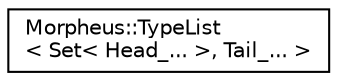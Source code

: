 digraph "Graphical Class Hierarchy"
{
 // LATEX_PDF_SIZE
  edge [fontname="Helvetica",fontsize="10",labelfontname="Helvetica",labelfontsize="10"];
  node [fontname="Helvetica",fontsize="10",shape=record];
  rankdir="LR";
  Node0 [label="Morpheus::TypeList\l\< Set\< Head_... \>, Tail_... \>",height=0.2,width=0.4,color="black", fillcolor="white", style="filled",URL="$structMorpheus_1_1TypeList_3_01Set_3_01Head___8_8_8_01_4_00_01Tail___8_8_8_01_4.html",tooltip="Compile-time linked-list like type list specialisation for when the types passed are Set."];
}
